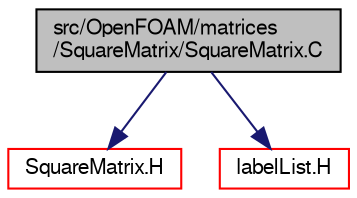 digraph "src/OpenFOAM/matrices/SquareMatrix/SquareMatrix.C"
{
  bgcolor="transparent";
  edge [fontname="FreeSans",fontsize="10",labelfontname="FreeSans",labelfontsize="10"];
  node [fontname="FreeSans",fontsize="10",shape=record];
  Node0 [label="src/OpenFOAM/matrices\l/SquareMatrix/SquareMatrix.C",height=0.2,width=0.4,color="black", fillcolor="grey75", style="filled", fontcolor="black"];
  Node0 -> Node1 [color="midnightblue",fontsize="10",style="solid",fontname="FreeSans"];
  Node1 [label="SquareMatrix.H",height=0.2,width=0.4,color="red",URL="$a11057.html"];
  Node0 -> Node52 [color="midnightblue",fontsize="10",style="solid",fontname="FreeSans"];
  Node52 [label="labelList.H",height=0.2,width=0.4,color="red",URL="$a12380.html"];
}
